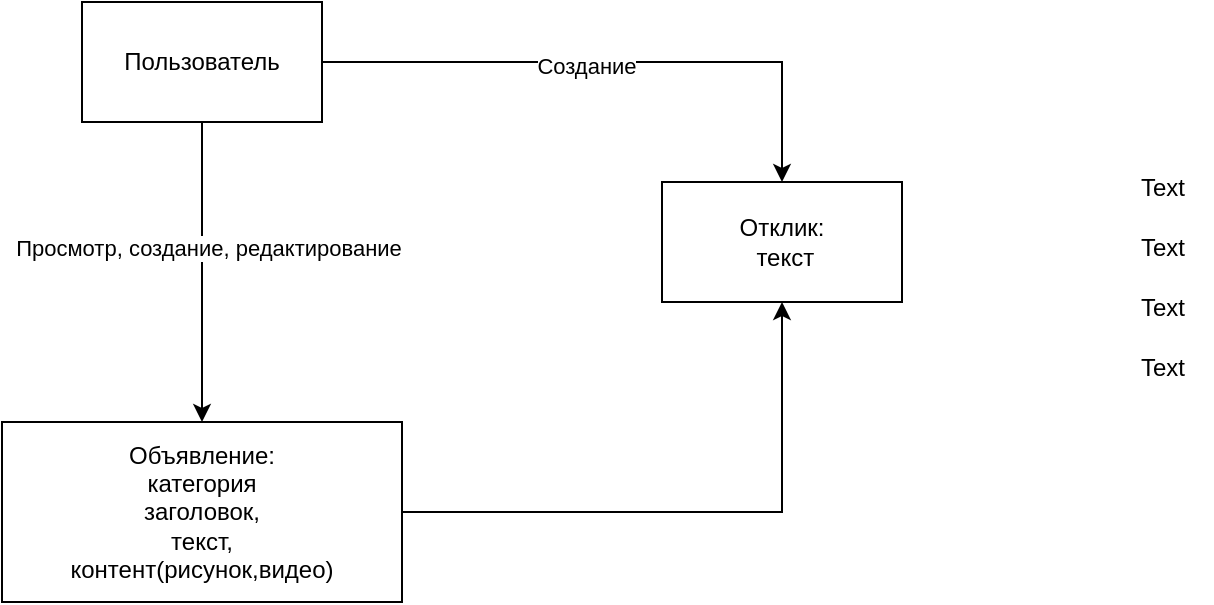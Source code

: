 <mxfile version="21.5.2" type="github">
  <diagram name="Страница 1" id="2an6NqsCK5NhZvgdKNnt">
    <mxGraphModel dx="1379" dy="796" grid="1" gridSize="10" guides="1" tooltips="1" connect="1" arrows="1" fold="1" page="1" pageScale="1" pageWidth="827" pageHeight="1169" math="0" shadow="0">
      <root>
        <mxCell id="0" />
        <mxCell id="1" parent="0" />
        <mxCell id="Jiz-GTdUpbyviJ1bqy-C-6" style="edgeStyle=orthogonalEdgeStyle;rounded=0;orthogonalLoop=1;jettySize=auto;html=1;exitX=1;exitY=0.5;exitDx=0;exitDy=0;entryX=0.5;entryY=0;entryDx=0;entryDy=0;" edge="1" parent="1" source="Jiz-GTdUpbyviJ1bqy-C-1" target="Jiz-GTdUpbyviJ1bqy-C-3">
          <mxGeometry relative="1" as="geometry" />
        </mxCell>
        <mxCell id="Jiz-GTdUpbyviJ1bqy-C-11" value="Создание" style="edgeLabel;html=1;align=center;verticalAlign=middle;resizable=0;points=[];" vertex="1" connectable="0" parent="Jiz-GTdUpbyviJ1bqy-C-6">
          <mxGeometry x="-0.09" y="-2" relative="1" as="geometry">
            <mxPoint as="offset" />
          </mxGeometry>
        </mxCell>
        <mxCell id="Jiz-GTdUpbyviJ1bqy-C-8" style="edgeStyle=orthogonalEdgeStyle;rounded=0;orthogonalLoop=1;jettySize=auto;html=1;exitX=0.5;exitY=1;exitDx=0;exitDy=0;entryX=0.5;entryY=0;entryDx=0;entryDy=0;" edge="1" parent="1" source="Jiz-GTdUpbyviJ1bqy-C-1" target="Jiz-GTdUpbyviJ1bqy-C-2">
          <mxGeometry relative="1" as="geometry" />
        </mxCell>
        <mxCell id="Jiz-GTdUpbyviJ1bqy-C-13" value="Просмотр, создание, редактирование" style="edgeLabel;html=1;align=center;verticalAlign=middle;resizable=0;points=[];" vertex="1" connectable="0" parent="Jiz-GTdUpbyviJ1bqy-C-8">
          <mxGeometry x="-0.167" y="3" relative="1" as="geometry">
            <mxPoint as="offset" />
          </mxGeometry>
        </mxCell>
        <mxCell id="Jiz-GTdUpbyviJ1bqy-C-1" value="Пользователь" style="rounded=0;whiteSpace=wrap;html=1;" vertex="1" parent="1">
          <mxGeometry x="80" y="20" width="120" height="60" as="geometry" />
        </mxCell>
        <mxCell id="Jiz-GTdUpbyviJ1bqy-C-24" style="edgeStyle=orthogonalEdgeStyle;rounded=0;orthogonalLoop=1;jettySize=auto;html=1;exitX=1;exitY=0.5;exitDx=0;exitDy=0;entryX=0.5;entryY=1;entryDx=0;entryDy=0;" edge="1" parent="1" source="Jiz-GTdUpbyviJ1bqy-C-2" target="Jiz-GTdUpbyviJ1bqy-C-3">
          <mxGeometry relative="1" as="geometry" />
        </mxCell>
        <mxCell id="Jiz-GTdUpbyviJ1bqy-C-2" value="Объявление:&lt;br&gt;категория&lt;br&gt;заголовок,&lt;br&gt;текст, &lt;br&gt;контент(рисунок,видео)" style="rounded=0;whiteSpace=wrap;html=1;" vertex="1" parent="1">
          <mxGeometry x="40" y="230" width="200" height="90" as="geometry" />
        </mxCell>
        <mxCell id="Jiz-GTdUpbyviJ1bqy-C-3" value="Отклик:&lt;br&gt;&amp;nbsp;текст" style="rounded=0;whiteSpace=wrap;html=1;" vertex="1" parent="1">
          <mxGeometry x="370" y="110" width="120" height="60" as="geometry" />
        </mxCell>
        <mxCell id="Jiz-GTdUpbyviJ1bqy-C-15" value="Text" style="text;html=1;align=center;verticalAlign=middle;resizable=0;points=[];autosize=1;strokeColor=none;fillColor=none;" vertex="1" parent="1">
          <mxGeometry x="595" y="98" width="50" height="30" as="geometry" />
        </mxCell>
        <mxCell id="Jiz-GTdUpbyviJ1bqy-C-16" value="Text" style="text;html=1;align=center;verticalAlign=middle;resizable=0;points=[];autosize=1;strokeColor=none;fillColor=none;" vertex="1" parent="1">
          <mxGeometry x="595" y="128" width="50" height="30" as="geometry" />
        </mxCell>
        <mxCell id="Jiz-GTdUpbyviJ1bqy-C-17" value="Text" style="text;html=1;align=center;verticalAlign=middle;resizable=0;points=[];autosize=1;strokeColor=none;fillColor=none;" vertex="1" parent="1">
          <mxGeometry x="595" y="158" width="50" height="30" as="geometry" />
        </mxCell>
        <mxCell id="Jiz-GTdUpbyviJ1bqy-C-20" value="Text" style="text;html=1;align=center;verticalAlign=middle;resizable=0;points=[];autosize=1;strokeColor=none;fillColor=none;" vertex="1" parent="1">
          <mxGeometry x="595" y="188" width="50" height="30" as="geometry" />
        </mxCell>
      </root>
    </mxGraphModel>
  </diagram>
</mxfile>

